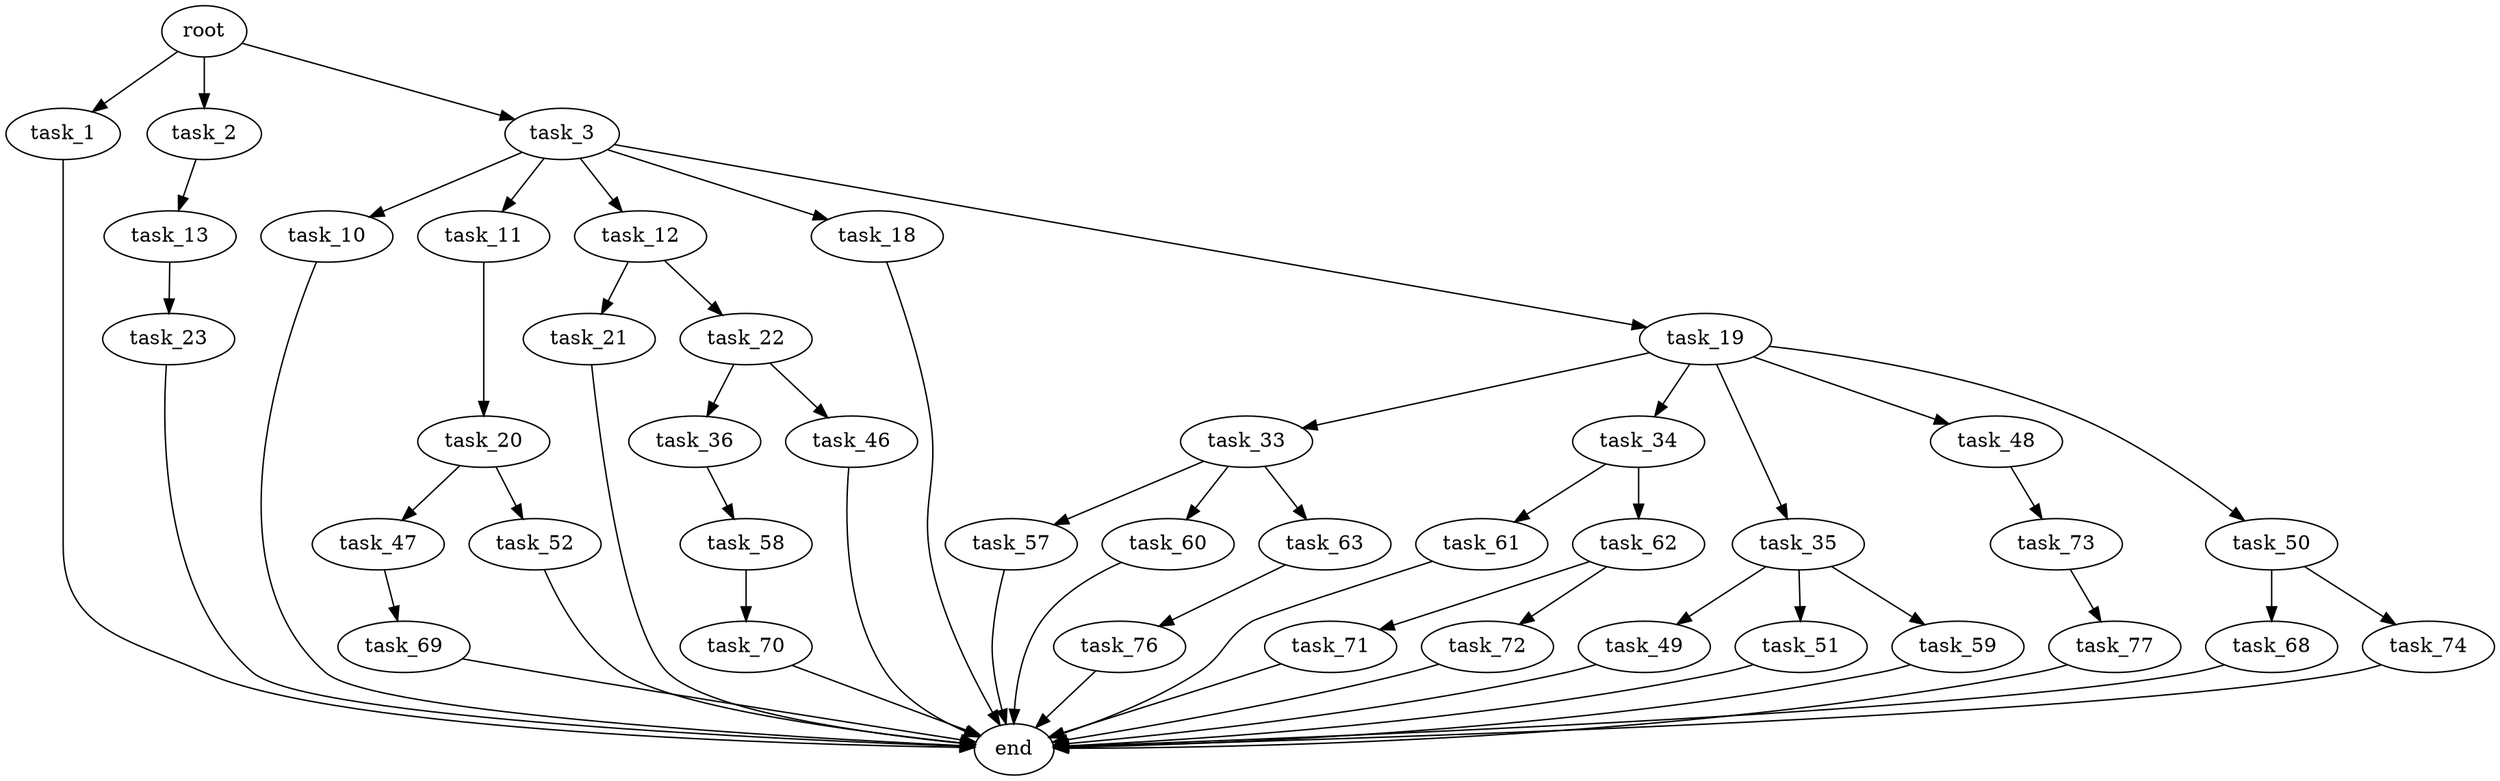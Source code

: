 digraph G {
  root [size="0.000000"];
  task_1 [size="813656483275.000000"];
  task_2 [size="37259978551.000000"];
  task_3 [size="474859348643.000000"];
  task_10 [size="3253771147.000000"];
  task_11 [size="86251191551.000000"];
  task_12 [size="21817571343.000000"];
  task_13 [size="24649444359.000000"];
  task_18 [size="68719476736.000000"];
  task_19 [size="23220025041.000000"];
  task_20 [size="4339439717.000000"];
  task_21 [size="254096826676.000000"];
  task_22 [size="22777718772.000000"];
  task_23 [size="148900772824.000000"];
  task_33 [size="290725254082.000000"];
  task_34 [size="395064357562.000000"];
  task_35 [size="11563504797.000000"];
  task_36 [size="20194422039.000000"];
  task_46 [size="64366321374.000000"];
  task_47 [size="4210338450.000000"];
  task_48 [size="49593641098.000000"];
  task_49 [size="14244202474.000000"];
  task_50 [size="5942153967.000000"];
  task_51 [size="12664961267.000000"];
  task_52 [size="12809687735.000000"];
  task_57 [size="28991029248.000000"];
  task_58 [size="231928233984.000000"];
  task_59 [size="663003666874.000000"];
  task_60 [size="782757789696.000000"];
  task_61 [size="782757789696.000000"];
  task_62 [size="213995888519.000000"];
  task_63 [size="26847355346.000000"];
  task_68 [size="8589934592.000000"];
  task_69 [size="1545062154.000000"];
  task_70 [size="43681875122.000000"];
  task_71 [size="645830696722.000000"];
  task_72 [size="28267032456.000000"];
  task_73 [size="359413033197.000000"];
  task_74 [size="549755813888.000000"];
  task_76 [size="41633486341.000000"];
  task_77 [size="8589934592.000000"];
  end [size="0.000000"];

  root -> task_1 [size="1.000000"];
  root -> task_2 [size="1.000000"];
  root -> task_3 [size="1.000000"];
  task_1 -> end [size="1.000000"];
  task_2 -> task_13 [size="33554432.000000"];
  task_3 -> task_10 [size="679477248.000000"];
  task_3 -> task_11 [size="679477248.000000"];
  task_3 -> task_12 [size="679477248.000000"];
  task_3 -> task_18 [size="679477248.000000"];
  task_3 -> task_19 [size="679477248.000000"];
  task_10 -> end [size="1.000000"];
  task_11 -> task_20 [size="75497472.000000"];
  task_12 -> task_21 [size="411041792.000000"];
  task_12 -> task_22 [size="411041792.000000"];
  task_13 -> task_23 [size="536870912.000000"];
  task_18 -> end [size="1.000000"];
  task_19 -> task_33 [size="411041792.000000"];
  task_19 -> task_34 [size="411041792.000000"];
  task_19 -> task_35 [size="411041792.000000"];
  task_19 -> task_48 [size="411041792.000000"];
  task_19 -> task_50 [size="411041792.000000"];
  task_20 -> task_47 [size="134217728.000000"];
  task_20 -> task_52 [size="134217728.000000"];
  task_21 -> end [size="1.000000"];
  task_22 -> task_36 [size="411041792.000000"];
  task_22 -> task_46 [size="411041792.000000"];
  task_23 -> end [size="1.000000"];
  task_33 -> task_57 [size="536870912.000000"];
  task_33 -> task_60 [size="536870912.000000"];
  task_33 -> task_63 [size="536870912.000000"];
  task_34 -> task_61 [size="679477248.000000"];
  task_34 -> task_62 [size="679477248.000000"];
  task_35 -> task_49 [size="209715200.000000"];
  task_35 -> task_51 [size="209715200.000000"];
  task_35 -> task_59 [size="209715200.000000"];
  task_36 -> task_58 [size="838860800.000000"];
  task_46 -> end [size="1.000000"];
  task_47 -> task_69 [size="75497472.000000"];
  task_48 -> task_73 [size="838860800.000000"];
  task_49 -> end [size="1.000000"];
  task_50 -> task_68 [size="134217728.000000"];
  task_50 -> task_74 [size="134217728.000000"];
  task_51 -> end [size="1.000000"];
  task_52 -> end [size="1.000000"];
  task_57 -> end [size="1.000000"];
  task_58 -> task_70 [size="301989888.000000"];
  task_59 -> end [size="1.000000"];
  task_60 -> end [size="1.000000"];
  task_61 -> end [size="1.000000"];
  task_62 -> task_71 [size="411041792.000000"];
  task_62 -> task_72 [size="411041792.000000"];
  task_63 -> task_76 [size="536870912.000000"];
  task_68 -> end [size="1.000000"];
  task_69 -> end [size="1.000000"];
  task_70 -> end [size="1.000000"];
  task_71 -> end [size="1.000000"];
  task_72 -> end [size="1.000000"];
  task_73 -> task_77 [size="301989888.000000"];
  task_74 -> end [size="1.000000"];
  task_76 -> end [size="1.000000"];
  task_77 -> end [size="1.000000"];
}

